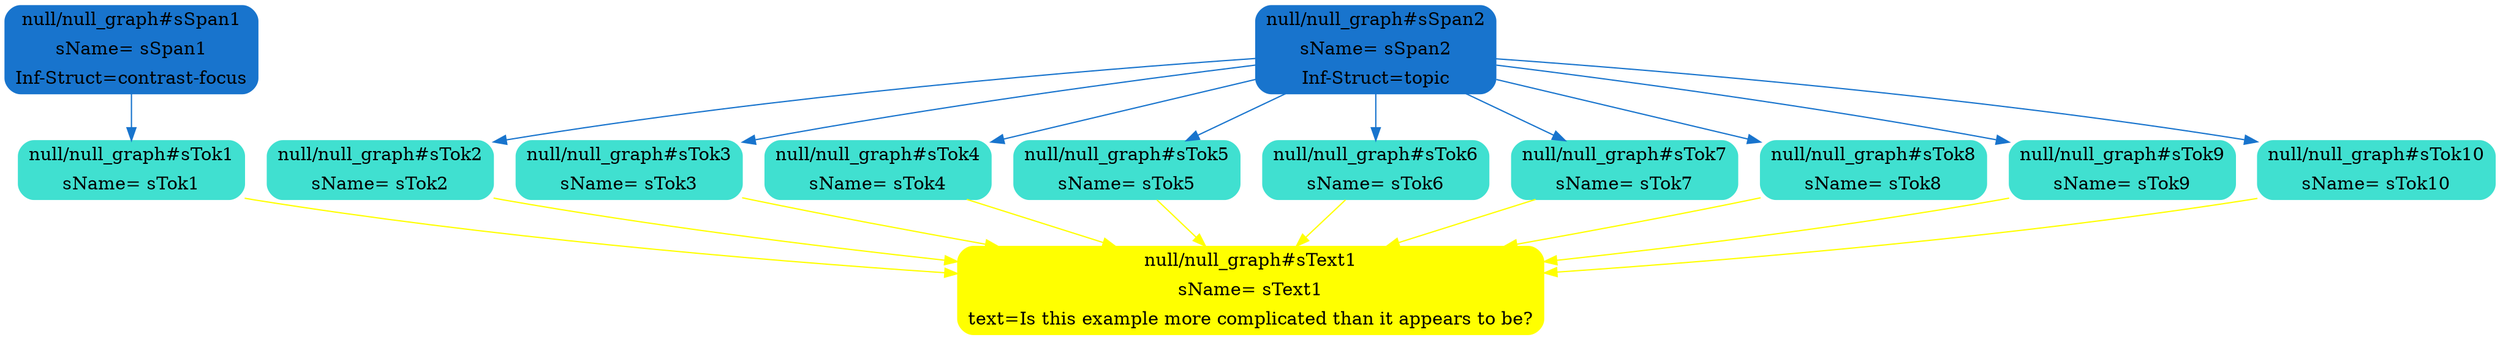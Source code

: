 digraph G {
ordering=out;
<null/null_graph#sSpan1> -> <null/null_graph#sTok1>[color=dodgerblue3,style=filled];
<null/null_graph#sTok1> -> <null/null_graph#sText1>[color=yellow,style=filled];
<null/null_graph#sSpan2> -> <null/null_graph#sTok2>[color=dodgerblue3,style=filled];
<null/null_graph#sTok2> -> <null/null_graph#sText1>[color=yellow,style=filled];
<null/null_graph#sSpan2> -> <null/null_graph#sTok3>[color=dodgerblue3,style=filled];
<null/null_graph#sTok3> -> <null/null_graph#sText1>[color=yellow,style=filled];
<null/null_graph#sSpan2> -> <null/null_graph#sTok4>[color=dodgerblue3,style=filled];
<null/null_graph#sTok4> -> <null/null_graph#sText1>[color=yellow,style=filled];
<null/null_graph#sSpan2> -> <null/null_graph#sTok5>[color=dodgerblue3,style=filled];
<null/null_graph#sTok5> -> <null/null_graph#sText1>[color=yellow,style=filled];
<null/null_graph#sSpan2> -> <null/null_graph#sTok6>[color=dodgerblue3,style=filled];
<null/null_graph#sTok6> -> <null/null_graph#sText1>[color=yellow,style=filled];
<null/null_graph#sSpan2> -> <null/null_graph#sTok7>[color=dodgerblue3,style=filled];
<null/null_graph#sTok7> -> <null/null_graph#sText1>[color=yellow,style=filled];
<null/null_graph#sSpan2> -> <null/null_graph#sTok8>[color=dodgerblue3,style=filled];
<null/null_graph#sTok8> -> <null/null_graph#sText1>[color=yellow,style=filled];
<null/null_graph#sSpan2> -> <null/null_graph#sTok9>[color=dodgerblue3,style=filled];
<null/null_graph#sTok9> -> <null/null_graph#sText1>[color=yellow,style=filled];
<null/null_graph#sSpan2> -> <null/null_graph#sTok10>[color=dodgerblue3,style=filled];
<null/null_graph#sTok10> -> <null/null_graph#sText1>[color=yellow,style=filled];
{
rank=max;
<null/null_graph#sText1>[shape=Mrecord,color=yellow,style=filled,label="{{null/null_graph#sText1}|{sName= sText1}|{text=Is this example more complicated than it appears to be?}}"];
}
{
rank=same;
<null/null_graph#sTok1>[shape=Mrecord,color=turquoise,style=filled,label="{{null/null_graph#sTok1}|{sName= sTok1}}"];
<null/null_graph#sTok2>[shape=Mrecord,color=turquoise,style=filled,label="{{null/null_graph#sTok2}|{sName= sTok2}}"];
<null/null_graph#sTok3>[shape=Mrecord,color=turquoise,style=filled,label="{{null/null_graph#sTok3}|{sName= sTok3}}"];
<null/null_graph#sTok4>[shape=Mrecord,color=turquoise,style=filled,label="{{null/null_graph#sTok4}|{sName= sTok4}}"];
<null/null_graph#sTok5>[shape=Mrecord,color=turquoise,style=filled,label="{{null/null_graph#sTok5}|{sName= sTok5}}"];
<null/null_graph#sTok6>[shape=Mrecord,color=turquoise,style=filled,label="{{null/null_graph#sTok6}|{sName= sTok6}}"];
<null/null_graph#sTok7>[shape=Mrecord,color=turquoise,style=filled,label="{{null/null_graph#sTok7}|{sName= sTok7}}"];
<null/null_graph#sTok8>[shape=Mrecord,color=turquoise,style=filled,label="{{null/null_graph#sTok8}|{sName= sTok8}}"];
<null/null_graph#sTok9>[shape=Mrecord,color=turquoise,style=filled,label="{{null/null_graph#sTok9}|{sName= sTok9}}"];
<null/null_graph#sTok10>[shape=Mrecord,color=turquoise,style=filled,label="{{null/null_graph#sTok10}|{sName= sTok10}}"];
}
{
rank=same;
<null/null_graph#sSpan1>[shape=Mrecord,color=dodgerblue3,style=filled,label="{{null/null_graph#sSpan1}|{sName= sSpan1}|{Inf-Struct=contrast-focus}}"];
<null/null_graph#sSpan2>[shape=Mrecord,color=dodgerblue3,style=filled,label="{{null/null_graph#sSpan2}|{sName= sSpan2}|{Inf-Struct=topic}}"];
}
}

